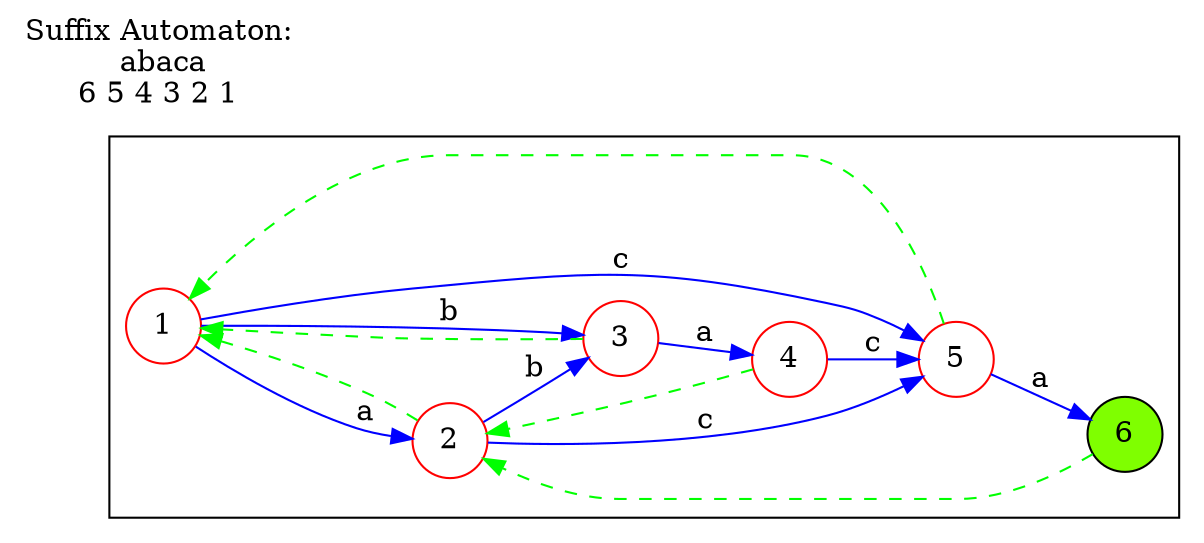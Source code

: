 digraph test{
    node[shape="circle"];
    subgraph cluster_sub{
      1,2,3,4,5,6;
    }
    rankdir=LR;
    1->2[color=blue,label="a";];
    1->3[color=blue,label="b";];
    1->5[color=blue,label="c";];
    2->3[color=blue,label="b";];
    2->5[color=blue,label="c";];
    3->4[color=blue,label="a";];
    4->5[color=blue,label="c";];
    5->6[color=blue,label="a";];
    2->1[color=green,style=dashed];
    3->1[color=green,style=dashed];
    4->2[color=green,style=dashed];
    5->1[color=green,style=dashed];
    6->2[color=green,style=dashed];
    1,2,3,4,5[color=red];
    6[style="filled",fillcolor="chartreuse"];
    "Suffix Automaton: \nabaca\n6 5 4 3 2 1 "[shape=plaintext];
}